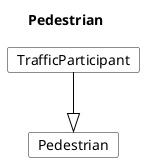 @startuml
Title Pedestrian 

Card Pedestrian #fff [
Pedestrian
]
Card TrafficParticipant #fff [
TrafficParticipant
]
TrafficParticipant --|> Pedestrian  #000 
@enduml